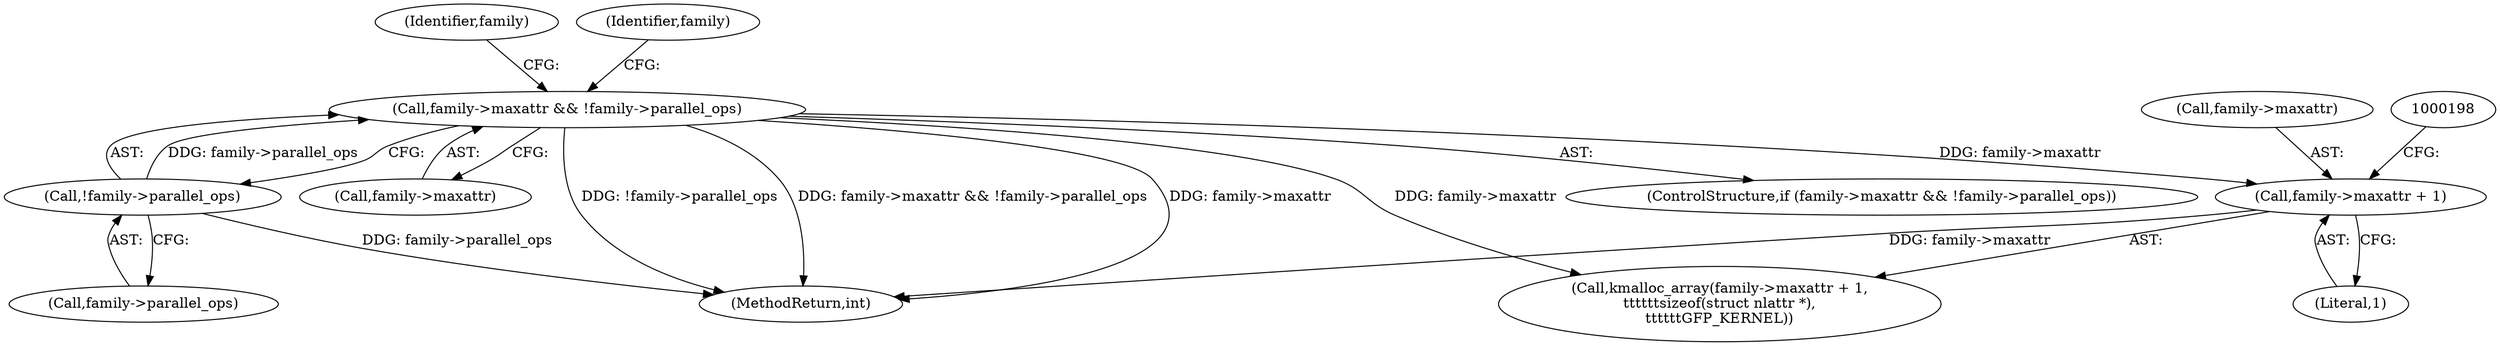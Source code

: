 digraph "0_linux_ceabee6c59943bdd5e1da1a6a20dc7ee5f8113a2@pointer" {
"1000192" [label="(Call,family->maxattr + 1)"];
"1000178" [label="(Call,family->maxattr && !family->parallel_ops)"];
"1000182" [label="(Call,!family->parallel_ops)"];
"1000215" [label="(Identifier,family)"];
"1000189" [label="(Identifier,family)"];
"1000177" [label="(ControlStructure,if (family->maxattr && !family->parallel_ops))"];
"1000179" [label="(Call,family->maxattr)"];
"1000196" [label="(Literal,1)"];
"1000192" [label="(Call,family->maxattr + 1)"];
"1000183" [label="(Call,family->parallel_ops)"];
"1000178" [label="(Call,family->maxattr && !family->parallel_ops)"];
"1000193" [label="(Call,family->maxattr)"];
"1000182" [label="(Call,!family->parallel_ops)"];
"1000300" [label="(MethodReturn,int)"];
"1000191" [label="(Call,kmalloc_array(family->maxattr + 1,\n\t\t\t\t\t\tsizeof(struct nlattr *),\n\t\t\t\t\t\tGFP_KERNEL))"];
"1000192" -> "1000191"  [label="AST: "];
"1000192" -> "1000196"  [label="CFG: "];
"1000193" -> "1000192"  [label="AST: "];
"1000196" -> "1000192"  [label="AST: "];
"1000198" -> "1000192"  [label="CFG: "];
"1000192" -> "1000300"  [label="DDG: family->maxattr"];
"1000178" -> "1000192"  [label="DDG: family->maxattr"];
"1000178" -> "1000177"  [label="AST: "];
"1000178" -> "1000179"  [label="CFG: "];
"1000178" -> "1000182"  [label="CFG: "];
"1000179" -> "1000178"  [label="AST: "];
"1000182" -> "1000178"  [label="AST: "];
"1000189" -> "1000178"  [label="CFG: "];
"1000215" -> "1000178"  [label="CFG: "];
"1000178" -> "1000300"  [label="DDG: !family->parallel_ops"];
"1000178" -> "1000300"  [label="DDG: family->maxattr && !family->parallel_ops"];
"1000178" -> "1000300"  [label="DDG: family->maxattr"];
"1000182" -> "1000178"  [label="DDG: family->parallel_ops"];
"1000178" -> "1000191"  [label="DDG: family->maxattr"];
"1000182" -> "1000183"  [label="CFG: "];
"1000183" -> "1000182"  [label="AST: "];
"1000182" -> "1000300"  [label="DDG: family->parallel_ops"];
}
